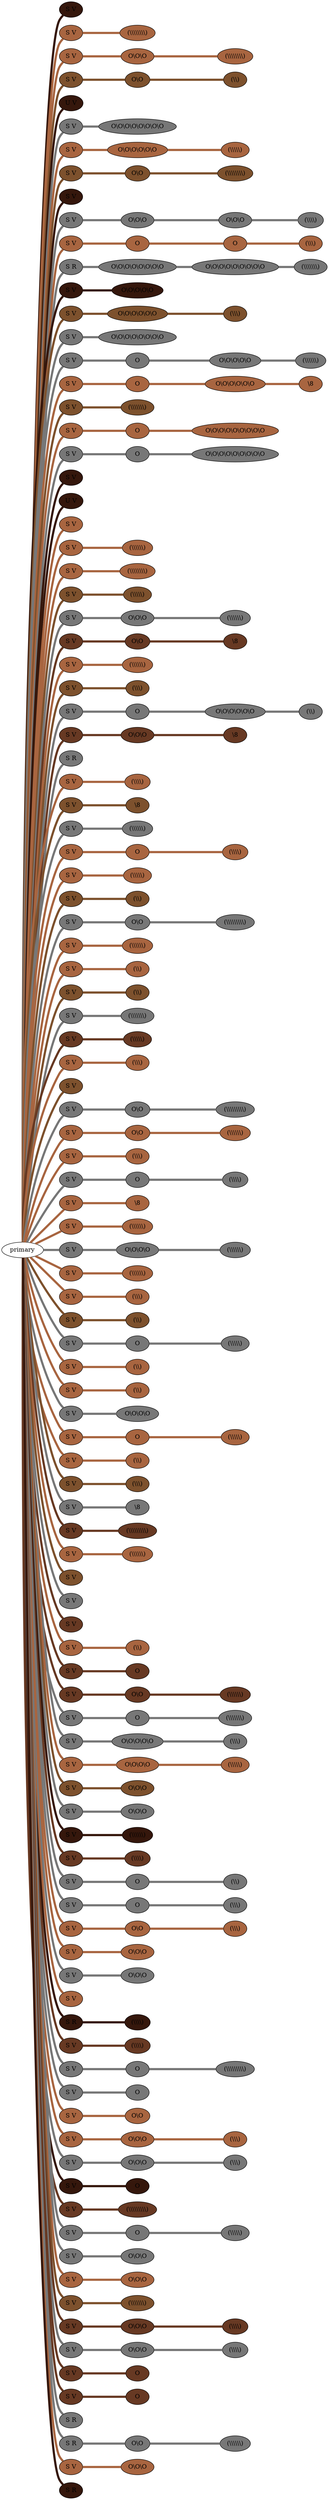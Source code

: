 graph {
 graph [rankdir=LR]
"1" [qtype="pendant_node", pendant_colors="#35170C", pendant_ply="S", pendant_attach="V", pendant_length="10", label="S V", style=filled, fillcolor="#35170C"]
"primary" -- "1" [qtype="pendant_link",penwidth=5,color="#35170C"]
"2" [qtype="pendant_node", pendant_colors="#A86540", pendant_ply="S", pendant_attach="V", pendant_length="42", label="S V", style=filled, fillcolor="#A86540"]
"primary" -- "2" [qtype="pendant_link",penwidth=5,color="#A86540"]
"2:0" [qtype="knot_node", knot_value="8", knot_type="L", knot_position="21.0", knot_spin="Z", label="(\\\\\\\\\\\\\\\\)", style=filled, fillcolor="#A86540"]
"2" -- "2:0" [qtype="knot_link",penwidth=5,color="#A86540"]
"3" [qtype="pendant_node", pendant_colors="#A86540", pendant_ply="S", pendant_attach="V", pendant_length="38", label="S V", style=filled, fillcolor="#A86540"]
"primary" -- "3" [qtype="pendant_link",penwidth=5,color="#A86540"]
"3:0" [qtype="knot_node", knot_value="3", knot_type="S", knot_position="12.0", knot_spin="Z", label="O\\O\\O", style=filled, fillcolor="#A86540"]
"3" -- "3:0" [qtype="knot_link",penwidth=5,color="#A86540"]
"3:1" [qtype="knot_node", knot_value="8", knot_type="L", knot_position="21.5", knot_spin="Z", label="(\\\\\\\\\\\\\\\\)", style=filled, fillcolor="#A86540"]
"3:0" -- "3:1" [qtype="knot_link",penwidth=5,color="#A86540"]
"4" [qtype="pendant_node", pendant_colors="#7D512D", pendant_ply="S", pendant_attach="V", pendant_length="51", label="S V", style=filled, fillcolor="#7D512D"]
"primary" -- "4" [qtype="pendant_link",penwidth=5,color="#7D512D"]
"4:0" [qtype="knot_node", knot_value="2", knot_type="S", knot_position="12.0", knot_spin="Z", label="O\\O", style=filled, fillcolor="#7D512D"]
"4" -- "4:0" [qtype="knot_link",penwidth=5,color="#7D512D"]
"4:1" [qtype="knot_node", knot_value="2", knot_type="L", knot_position="27.0", knot_spin="Z", label="(\\\\)", style=filled, fillcolor="#7D512D"]
"4:0" -- "4:1" [qtype="knot_link",penwidth=5,color="#7D512D"]
"5" [qtype="pendant_node", pendant_colors="#35170C", pendant_ply="U", pendant_attach="V", pendant_length="0", label="U V", style=filled, fillcolor="#35170C"]
"primary" -- "5" [qtype="pendant_link",penwidth=5,color="#35170C"]
"6" [qtype="pendant_node", pendant_colors="#777777", pendant_ply="S", pendant_attach="V", pendant_length="47", label="S V", style=filled, fillcolor="#777777"]
"primary" -- "6" [qtype="pendant_link",penwidth=5,color="#777777"]
"6:0" [qtype="knot_node", knot_value="8", knot_type="S", knot_position="13.0", knot_spin="Z", label="O\\O\\O\\O\\O\\O\\O\\O", style=filled, fillcolor="#777777"]
"6" -- "6:0" [qtype="knot_link",penwidth=5,color="#777777"]
"7" [qtype="pendant_node", pendant_colors="#A86540", pendant_ply="S", pendant_attach="V", pendant_length="56", label="S V", style=filled, fillcolor="#A86540"]
"primary" -- "7" [qtype="pendant_link",penwidth=5,color="#A86540"]
"7:0" [qtype="knot_node", knot_value="6", knot_type="S", knot_position="13.0", knot_spin="Z", label="O\\O\\O\\O\\O\\O", style=filled, fillcolor="#A86540"]
"7" -- "7:0" [qtype="knot_link",penwidth=5,color="#A86540"]
"7:1" [qtype="knot_node", knot_value="5", knot_type="L", knot_position="27.0", knot_spin="Z", label="(\\\\\\\\\\)", style=filled, fillcolor="#A86540"]
"7:0" -- "7:1" [qtype="knot_link",penwidth=5,color="#A86540"]
"8" [qtype="pendant_node", pendant_colors="#7D512D", pendant_ply="S", pendant_attach="V", pendant_length="49", label="S V", style=filled, fillcolor="#7D512D"]
"primary" -- "8" [qtype="pendant_link",penwidth=5,color="#7D512D"]
"8:0" [qtype="knot_node", knot_value="2", knot_type="S", knot_position="12.5", knot_spin="Z", label="O\\O", style=filled, fillcolor="#7D512D"]
"8" -- "8:0" [qtype="knot_link",penwidth=5,color="#7D512D"]
"8:1" [qtype="knot_node", knot_value="8", knot_type="L", knot_position="27.5", knot_spin="Z", label="(\\\\\\\\\\\\\\\\)", style=filled, fillcolor="#7D512D"]
"8:0" -- "8:1" [qtype="knot_link",penwidth=5,color="#7D512D"]
"9" [qtype="pendant_node", pendant_colors="#35170C", pendant_ply="S", pendant_attach="V", pendant_length="2", label="S V", style=filled, fillcolor="#35170C"]
"primary" -- "9" [qtype="pendant_link",penwidth=5,color="#35170C"]
"10" [qtype="pendant_node", pendant_colors="#777777", pendant_ply="S", pendant_attach="V", pendant_length="49", label="S V", style=filled, fillcolor="#777777"]
"primary" -- "10" [qtype="pendant_link",penwidth=5,color="#777777"]
"10:0" [qtype="knot_node", knot_value="3", knot_type="S", knot_position="5.0", knot_spin="Z", label="O\\O\\O", style=filled, fillcolor="#777777"]
"10" -- "10:0" [qtype="knot_link",penwidth=5,color="#777777"]
"10:1" [qtype="knot_node", knot_value="3", knot_type="S", knot_position="13.0", knot_spin="Z", label="O\\O\\O", style=filled, fillcolor="#777777"]
"10:0" -- "10:1" [qtype="knot_link",penwidth=5,color="#777777"]
"10:2" [qtype="knot_node", knot_value="4", knot_type="L", knot_position="24.5", knot_spin="Z", label="(\\\\\\\\)", style=filled, fillcolor="#777777"]
"10:1" -- "10:2" [qtype="knot_link",penwidth=5,color="#777777"]
"11" [qtype="pendant_node", pendant_colors="#A86540", pendant_ply="S", pendant_attach="V", pendant_length="53", label="S V", style=filled, fillcolor="#A86540"]
"primary" -- "11" [qtype="pendant_link",penwidth=5,color="#A86540"]
"11:0" [qtype="knot_node", knot_value="1", knot_type="S", knot_position="5.0", knot_spin="Z", label="O", style=filled, fillcolor="#A86540"]
"11" -- "11:0" [qtype="knot_link",penwidth=5,color="#A86540"]
"11:1" [qtype="knot_node", knot_value="1", knot_type="S", knot_position="13.0", knot_spin="Z", label="O", style=filled, fillcolor="#A86540"]
"11:0" -- "11:1" [qtype="knot_link",penwidth=5,color="#A86540"]
"11:2" [qtype="knot_node", knot_value="3", knot_type="L", knot_position="24.5", knot_spin="Z", label="(\\\\\\)", style=filled, fillcolor="#A86540"]
"11:1" -- "11:2" [qtype="knot_link",penwidth=5,color="#A86540"]
"12" [qtype="pendant_node", pendant_colors="#777777", pendant_ply="S", pendant_attach="R", pendant_length="40", label="S R", style=filled, fillcolor="#777777"]
"primary" -- "12" [qtype="pendant_link",penwidth=5,color="#777777"]
"12:0" [qtype="knot_node", knot_value="8", knot_type="S", knot_position="3.0", knot_spin="Z", label="O\\O\\O\\O\\O\\O\\O\\O", style=filled, fillcolor="#777777"]
"12" -- "12:0" [qtype="knot_link",penwidth=5,color="#777777"]
"12:1" [qtype="knot_node", knot_value="9", knot_type="S", knot_position="11.5", knot_spin="Z", label="O\\O\\O\\O\\O\\O\\O\\O\\O", style=filled, fillcolor="#777777"]
"12:0" -- "12:1" [qtype="knot_link",penwidth=5,color="#777777"]
"12:2" [qtype="knot_node", knot_value="7", knot_type="L", knot_position="24.0", knot_spin="Z", label="(\\\\\\\\\\\\\\)", style=filled, fillcolor="#777777"]
"12:1" -- "12:2" [qtype="knot_link",penwidth=5,color="#777777"]
"13" [qtype="pendant_node", pendant_colors="#35170C,#A86540", pendant_ply="S", pendant_attach="V", pendant_length="42", label="S V", style=filled, fillcolor="#35170C"]
"primary" -- "13" [qtype="pendant_link",penwidth=5,color="#35170C"]
"13:0" [qtype="knot_node", knot_value="5", knot_type="S", knot_position="10.0", knot_spin="Z", label="O\\O\\O\\O\\O", style=filled, fillcolor="#35170C"]
"13" -- "13:0" [qtype="knot_link",penwidth=5,color="#35170C"]
"14" [qtype="pendant_node", pendant_colors="#7D512D", pendant_ply="S", pendant_attach="V", pendant_length="50", label="S V", style=filled, fillcolor="#7D512D"]
"primary" -- "14" [qtype="pendant_link",penwidth=5,color="#7D512D"]
"14:0" [qtype="knot_node", knot_value="6", knot_type="S", knot_position="10.0", knot_spin="Z", label="O\\O\\O\\O\\O\\O", style=filled, fillcolor="#7D512D"]
"14" -- "14:0" [qtype="knot_link",penwidth=5,color="#7D512D"]
"14:1" [qtype="knot_node", knot_value="3", knot_type="L", knot_position="22.0", knot_spin="Z", label="(\\\\\\)", style=filled, fillcolor="#7D512D"]
"14:0" -- "14:1" [qtype="knot_link",penwidth=5,color="#7D512D"]
"15" [qtype="pendant_node", pendant_colors="#777777", pendant_ply="S", pendant_attach="V", pendant_length="48", label="S V", style=filled, fillcolor="#777777"]
"primary" -- "15" [qtype="pendant_link",penwidth=5,color="#777777"]
"15:0" [qtype="knot_node", knot_value="8", knot_type="S", knot_position="9.5", knot_spin="Z", label="O\\O\\O\\O\\O\\O\\O\\O", style=filled, fillcolor="#777777"]
"15" -- "15:0" [qtype="knot_link",penwidth=5,color="#777777"]
"16" [qtype="pendant_node", pendant_colors="#777777", pendant_ply="S", pendant_attach="V", pendant_length="38", label="S V", style=filled, fillcolor="#777777"]
"primary" -- "16" [qtype="pendant_link",penwidth=5,color="#777777"]
"16:0" [qtype="knot_node", knot_value="1", knot_type="S", knot_position="3.0", knot_spin="Z", label="O", style=filled, fillcolor="#777777"]
"16" -- "16:0" [qtype="knot_link",penwidth=5,color="#777777"]
"16:1" [qtype="knot_node", knot_value="5", knot_type="S", knot_position="10.0", knot_spin="Z", label="O\\O\\O\\O\\O", style=filled, fillcolor="#777777"]
"16:0" -- "16:1" [qtype="knot_link",penwidth=5,color="#777777"]
"16:2" [qtype="knot_node", knot_value="6", knot_type="L", knot_position="22.5", knot_spin="Z", label="(\\\\\\\\\\\\)", style=filled, fillcolor="#777777"]
"16:1" -- "16:2" [qtype="knot_link",penwidth=5,color="#777777"]
"17" [qtype="pendant_node", pendant_colors="#A86540,#777777", pendant_ply="S", pendant_attach="V", pendant_length="36", label="S V", style=filled, fillcolor="#A86540"]
"primary" -- "17" [qtype="pendant_link",penwidth=5,color="#A86540"]
"17:0" [qtype="knot_node", knot_value="1", knot_type="S", knot_position="3.5", knot_spin="Z", label="O", style=filled, fillcolor="#A86540"]
"17" -- "17:0" [qtype="knot_link",penwidth=5,color="#A86540"]
"17:1" [qtype="knot_node", knot_value="6", knot_type="S", knot_position="10.5", knot_spin="Z", label="O\\O\\O\\O\\O\\O", style=filled, fillcolor="#A86540"]
"17:0" -- "17:1" [qtype="knot_link",penwidth=5,color="#A86540"]
"17:2" [qtype="knot_node", knot_value="1", knot_type="E", knot_position="22.0", knot_spin="Z", label="\\8", style=filled, fillcolor="#A86540"]
"17:1" -- "17:2" [qtype="knot_link",penwidth=5,color="#A86540"]
"18" [qtype="pendant_node", pendant_colors="#7D512D", pendant_ply="S", pendant_attach="V", pendant_length="41", label="S V", style=filled, fillcolor="#7D512D"]
"primary" -- "18" [qtype="pendant_link",penwidth=5,color="#7D512D"]
"18:0" [qtype="knot_node", knot_value="7", knot_type="L", knot_position="22.5", knot_spin="Z", label="(\\\\\\\\\\\\\\)", style=filled, fillcolor="#7D512D"]
"18" -- "18:0" [qtype="knot_link",penwidth=5,color="#7D512D"]
"19" [qtype="pendant_node", pendant_colors="#A86540", pendant_ply="S", pendant_attach="V", pendant_length="32", label="S V", style=filled, fillcolor="#A86540"]
"primary" -- "19" [qtype="pendant_link",penwidth=5,color="#A86540"]
"19:0" [qtype="knot_node", knot_value="1", knot_type="S", knot_position="3.5", knot_spin="Z", label="O", style=filled, fillcolor="#A86540"]
"19" -- "19:0" [qtype="knot_link",penwidth=5,color="#A86540"]
"19:1" [qtype="knot_node", knot_value="9", knot_type="S", knot_position="10.5", knot_spin="Z", label="O\\O\\O\\O\\O\\O\\O\\O\\O", style=filled, fillcolor="#A86540"]
"19:0" -- "19:1" [qtype="knot_link",penwidth=5,color="#A86540"]
"20" [qtype="pendant_node", pendant_colors="#777777", pendant_ply="S", pendant_attach="V", pendant_length="46", label="S V", style=filled, fillcolor="#777777"]
"primary" -- "20" [qtype="pendant_link",penwidth=5,color="#777777"]
"20:0" [qtype="knot_node", knot_value="1", knot_type="S", knot_position="3.5", knot_spin="Z", label="O", style=filled, fillcolor="#777777"]
"20" -- "20:0" [qtype="knot_link",penwidth=5,color="#777777"]
"20:1" [qtype="knot_node", knot_value="9", knot_type="S", knot_position="10.5", knot_spin="Z", label="O\\O\\O\\O\\O\\O\\O\\O\\O", style=filled, fillcolor="#777777"]
"20:0" -- "20:1" [qtype="knot_link",penwidth=5,color="#777777"]
"21" [qtype="pendant_node", pendant_colors="#35170C", pendant_ply="S", pendant_attach="V", pendant_length="12", label="S V", style=filled, fillcolor="#35170C"]
"primary" -- "21" [qtype="pendant_link",penwidth=5,color="#35170C"]
"22" [qtype="pendant_node", pendant_colors="#35170C", pendant_ply="U", pendant_attach="V", pendant_length="0", label="U V", style=filled, fillcolor="#35170C"]
"primary" -- "22" [qtype="pendant_link",penwidth=5,color="#35170C"]
"23" [qtype="pendant_node", pendant_colors="#A86540,#575E4E,#777777", pendant_ply="S", pendant_attach="V", pendant_length="52", label="S V", style=filled, fillcolor="#A86540"]
"primary" -- "23" [qtype="pendant_link",penwidth=5,color="#A86540"]
"24" [qtype="pendant_node", pendant_colors="#A86540", pendant_ply="S", pendant_attach="V", pendant_length="46", label="S V", style=filled, fillcolor="#A86540"]
"primary" -- "24" [qtype="pendant_link",penwidth=5,color="#A86540"]
"24:0" [qtype="knot_node", knot_value="6", knot_type="L", knot_position="20.0", knot_spin="Z", label="(\\\\\\\\\\\\)", style=filled, fillcolor="#A86540"]
"24" -- "24:0" [qtype="knot_link",penwidth=5,color="#A86540"]
"25" [qtype="pendant_node", pendant_colors="#A86540,#777777", pendant_ply="S", pendant_attach="V", pendant_length="45", label="S V", style=filled, fillcolor="#A86540"]
"primary" -- "25" [qtype="pendant_link",penwidth=5,color="#A86540"]
"25:0" [qtype="knot_node", knot_value="8", knot_type="L", knot_position="21.5", knot_spin="Z", label="(\\\\\\\\\\\\\\\\)", style=filled, fillcolor="#A86540"]
"25" -- "25:0" [qtype="knot_link",penwidth=5,color="#A86540"]
"26" [qtype="pendant_node", pendant_colors="#7D512D", pendant_ply="S", pendant_attach="V", pendant_length="40", label="S V", style=filled, fillcolor="#7D512D"]
"primary" -- "26" [qtype="pendant_link",penwidth=5,color="#7D512D"]
"26:0" [qtype="knot_node", knot_value="5", knot_type="L", knot_position="22.0", knot_spin="Z", label="(\\\\\\\\\\)", style=filled, fillcolor="#7D512D"]
"26" -- "26:0" [qtype="knot_link",penwidth=5,color="#7D512D"]
"27" [qtype="pendant_node", pendant_colors="#777777", pendant_ply="S", pendant_attach="V", pendant_length="35", label="S V", style=filled, fillcolor="#777777"]
"primary" -- "27" [qtype="pendant_link",penwidth=5,color="#777777"]
"27:0" [qtype="knot_node", knot_value="3", knot_type="S", knot_position="10.5", knot_spin="Z", label="O\\O\\O", style=filled, fillcolor="#777777"]
"27" -- "27:0" [qtype="knot_link",penwidth=5,color="#777777"]
"27:1" [qtype="knot_node", knot_value="6", knot_type="L", knot_position="22.0", knot_spin="Z", label="(\\\\\\\\\\\\)", style=filled, fillcolor="#777777"]
"27:0" -- "27:1" [qtype="knot_link",penwidth=5,color="#777777"]
"28" [qtype="pendant_node", pendant_colors="#673923", pendant_ply="S", pendant_attach="V", pendant_length="41", label="S V", style=filled, fillcolor="#673923"]
"primary" -- "28" [qtype="pendant_link",penwidth=5,color="#673923"]
"28:0" [qtype="knot_node", knot_value="2", knot_type="S", knot_position="11.0", knot_spin="Z", label="O\\O", style=filled, fillcolor="#673923"]
"28" -- "28:0" [qtype="knot_link",penwidth=5,color="#673923"]
"28:1" [qtype="knot_node", knot_value="1", knot_type="E", knot_position="21.5", knot_spin="Z", label="\\8", style=filled, fillcolor="#673923"]
"28:0" -- "28:1" [qtype="knot_link",penwidth=5,color="#673923"]
"29" [qtype="pendant_node", pendant_colors="#A86540,#777777", pendant_ply="S", pendant_attach="V", pendant_length="37", label="S V", style=filled, fillcolor="#A86540"]
"primary" -- "29" [qtype="pendant_link",penwidth=5,color="#A86540"]
"29:0" [qtype="knot_node", knot_value="6", knot_type="L", knot_position="22.5", knot_spin="Z", label="(\\\\\\\\\\\\)", style=filled, fillcolor="#A86540"]
"29" -- "29:0" [qtype="knot_link",penwidth=5,color="#A86540"]
"30" [qtype="pendant_node", pendant_colors="#7D512D", pendant_ply="S", pendant_attach="V", pendant_length="48", label="S V", style=filled, fillcolor="#7D512D"]
"primary" -- "30" [qtype="pendant_link",penwidth=5,color="#7D512D"]
"30:0" [qtype="knot_node", knot_value="3", knot_type="L", knot_position="23.0", knot_spin="Z", label="(\\\\\\)", style=filled, fillcolor="#7D512D"]
"30" -- "30:0" [qtype="knot_link",penwidth=5,color="#7D512D"]
"31" [qtype="pendant_node", pendant_colors="#777777", pendant_ply="S", pendant_attach="V", pendant_length="51", label="S V", style=filled, fillcolor="#777777"]
"primary" -- "31" [qtype="pendant_link",penwidth=5,color="#777777"]
"31:0" [qtype="knot_node", knot_value="1", knot_type="S", knot_position="3.0", knot_spin="Z", label="O", style=filled, fillcolor="#777777"]
"31" -- "31:0" [qtype="knot_link",penwidth=5,color="#777777"]
"31:1" [qtype="knot_node", knot_value="6", knot_type="S", knot_position="11.5", knot_spin="Z", label="O\\O\\O\\O\\O\\O", style=filled, fillcolor="#777777"]
"31:0" -- "31:1" [qtype="knot_link",penwidth=5,color="#777777"]
"31:2" [qtype="knot_node", knot_value="2", knot_type="L", knot_position="23.5", knot_spin="Z", label="(\\\\)", style=filled, fillcolor="#777777"]
"31:1" -- "31:2" [qtype="knot_link",penwidth=5,color="#777777"]
"32" [qtype="pendant_node", pendant_colors="#673923", pendant_ply="S", pendant_attach="V", pendant_length="41", label="S V", style=filled, fillcolor="#673923"]
"primary" -- "32" [qtype="pendant_link",penwidth=5,color="#673923"]
"32:0" [qtype="knot_node", knot_value="3", knot_type="S", knot_position="11.5", knot_spin="Z", label="O\\O\\O", style=filled, fillcolor="#673923"]
"32" -- "32:0" [qtype="knot_link",penwidth=5,color="#673923"]
"32:1" [qtype="knot_node", knot_value="1", knot_type="E", knot_position="23.0", knot_spin="Z", label="\\8", style=filled, fillcolor="#673923"]
"32:0" -- "32:1" [qtype="knot_link",penwidth=5,color="#673923"]
"33" [qtype="pendant_node", pendant_colors="#777777", pendant_ply="S", pendant_attach="R", pendant_length="65", label="S R", style=filled, fillcolor="#777777"]
"primary" -- "33" [qtype="pendant_link",penwidth=5,color="#777777"]
"34" [qtype="pendant_node", pendant_colors="#A86540,#777777", pendant_ply="S", pendant_attach="V", pendant_length="45", label="S V", style=filled, fillcolor="#A86540"]
"primary" -- "34" [qtype="pendant_link",penwidth=5,color="#A86540"]
"34:0" [qtype="knot_node", knot_value="4", knot_type="L", knot_position="22.5", knot_spin="Z", label="(\\\\\\\\)", style=filled, fillcolor="#A86540"]
"34" -- "34:0" [qtype="knot_link",penwidth=5,color="#A86540"]
"35" [qtype="pendant_node", pendant_colors="#7D512D", pendant_ply="S", pendant_attach="V", pendant_length="46", label="S V", style=filled, fillcolor="#7D512D"]
"primary" -- "35" [qtype="pendant_link",penwidth=5,color="#7D512D"]
"35:0" [qtype="knot_node", knot_value="1", knot_type="E", knot_position="21.0", knot_spin="Z", label="\\8", style=filled, fillcolor="#7D512D"]
"35" -- "35:0" [qtype="knot_link",penwidth=5,color="#7D512D"]
"36" [qtype="pendant_node", pendant_colors="#777777", pendant_ply="S", pendant_attach="V", pendant_length="41", label="S V", style=filled, fillcolor="#777777"]
"primary" -- "36" [qtype="pendant_link",penwidth=5,color="#777777"]
"36:0" [qtype="knot_node", knot_value="6", knot_type="L", knot_position="21.5", knot_spin="Z", label="(\\\\\\\\\\\\)", style=filled, fillcolor="#777777"]
"36" -- "36:0" [qtype="knot_link",penwidth=5,color="#777777"]
"37" [qtype="pendant_node", pendant_colors="#A86540", pendant_ply="S", pendant_attach="V", pendant_length="46", label="S V", style=filled, fillcolor="#A86540"]
"primary" -- "37" [qtype="pendant_link",penwidth=5,color="#A86540"]
"37:0" [qtype="knot_node", knot_value="1", knot_type="S", knot_position="11.0", knot_spin="Z", label="O", style=filled, fillcolor="#A86540"]
"37" -- "37:0" [qtype="knot_link",penwidth=5,color="#A86540"]
"37:1" [qtype="knot_node", knot_value="4", knot_type="L", knot_position="23.0", knot_spin="Z", label="(\\\\\\\\)", style=filled, fillcolor="#A86540"]
"37:0" -- "37:1" [qtype="knot_link",penwidth=5,color="#A86540"]
"38" [qtype="pendant_node", pendant_colors="#A86540,#777777", pendant_ply="S", pendant_attach="V", pendant_length="44", label="S V", style=filled, fillcolor="#A86540"]
"primary" -- "38" [qtype="pendant_link",penwidth=5,color="#A86540"]
"38:0" [qtype="knot_node", knot_value="5", knot_type="L", knot_position="22.0", knot_spin="Z", label="(\\\\\\\\\\)", style=filled, fillcolor="#A86540"]
"38" -- "38:0" [qtype="knot_link",penwidth=5,color="#A86540"]
"39" [qtype="pendant_node", pendant_colors="#7D512D", pendant_ply="S", pendant_attach="V", pendant_length="50", label="S V", style=filled, fillcolor="#7D512D"]
"primary" -- "39" [qtype="pendant_link",penwidth=5,color="#7D512D"]
"39:0" [qtype="knot_node", knot_value="2", knot_type="L", knot_position="20.5", knot_spin="Z", label="(\\\\)", style=filled, fillcolor="#7D512D"]
"39" -- "39:0" [qtype="knot_link",penwidth=5,color="#7D512D"]
"40" [qtype="pendant_node", pendant_colors="#777777", pendant_ply="S", pendant_attach="V", pendant_length="37", label="S V", style=filled, fillcolor="#777777"]
"primary" -- "40" [qtype="pendant_link",penwidth=5,color="#777777"]
"40:0" [qtype="knot_node", knot_value="2", knot_type="S", knot_position="10.5", knot_spin="Z", label="O\\O", style=filled, fillcolor="#777777"]
"40" -- "40:0" [qtype="knot_link",penwidth=5,color="#777777"]
"40:1" [qtype="knot_node", knot_value="9", knot_type="L", knot_position="21.0", knot_spin="Z", label="(\\\\\\\\\\\\\\\\\\)", style=filled, fillcolor="#777777"]
"40:0" -- "40:1" [qtype="knot_link",penwidth=5,color="#777777"]
"41" [qtype="pendant_node", pendant_colors="#A86540", pendant_ply="S", pendant_attach="V", pendant_length="46", label="S V", style=filled, fillcolor="#A86540"]
"primary" -- "41" [qtype="pendant_link",penwidth=5,color="#A86540"]
"41:0" [qtype="knot_node", knot_value="6", knot_type="L", knot_position="21.0", knot_spin="Z", label="(\\\\\\\\\\\\)", style=filled, fillcolor="#A86540"]
"41" -- "41:0" [qtype="knot_link",penwidth=5,color="#A86540"]
"42" [qtype="pendant_node", pendant_colors="#A86540,#777777", pendant_ply="S", pendant_attach="V", pendant_length="49", label="S V", style=filled, fillcolor="#A86540"]
"primary" -- "42" [qtype="pendant_link",penwidth=5,color="#A86540"]
"42:0" [qtype="knot_node", knot_value="2", knot_type="L", knot_position="22.0", knot_spin="Z", label="(\\\\)", style=filled, fillcolor="#A86540"]
"42" -- "42:0" [qtype="knot_link",penwidth=5,color="#A86540"]
"43" [qtype="pendant_node", pendant_colors="#7D512D", pendant_ply="S", pendant_attach="V", pendant_length="42", label="S V", style=filled, fillcolor="#7D512D"]
"primary" -- "43" [qtype="pendant_link",penwidth=5,color="#7D512D"]
"43:0" [qtype="knot_node", knot_value="2", knot_type="L", knot_position="23.0", knot_spin="Z", label="(\\\\)", style=filled, fillcolor="#7D512D"]
"43" -- "43:0" [qtype="knot_link",penwidth=5,color="#7D512D"]
"44" [qtype="pendant_node", pendant_colors="#777777", pendant_ply="S", pendant_attach="V", pendant_length="41", label="S V", style=filled, fillcolor="#777777"]
"primary" -- "44" [qtype="pendant_link",penwidth=5,color="#777777"]
"44:0" [qtype="knot_node", knot_value="7", knot_type="L", knot_position="20.5", knot_spin="Z", label="(\\\\\\\\\\\\\\)", style=filled, fillcolor="#777777"]
"44" -- "44:0" [qtype="knot_link",penwidth=5,color="#777777"]
"45" [qtype="pendant_node", pendant_colors="#673923", pendant_ply="S", pendant_attach="V", pendant_length="49", label="S V", style=filled, fillcolor="#673923"]
"primary" -- "45" [qtype="pendant_link",penwidth=5,color="#673923"]
"45:0" [qtype="knot_node", knot_value="5", knot_type="L", knot_position="21.0", knot_spin="Z", label="(\\\\\\\\\\)", style=filled, fillcolor="#673923"]
"45" -- "45:0" [qtype="knot_link",penwidth=5,color="#673923"]
"46" [qtype="pendant_node", pendant_colors="#A86540,#777777", pendant_ply="S", pendant_attach="V", pendant_length="48", label="S V", style=filled, fillcolor="#A86540"]
"primary" -- "46" [qtype="pendant_link",penwidth=5,color="#A86540"]
"46:0" [qtype="knot_node", knot_value="3", knot_type="L", knot_position="21.0", knot_spin="Z", label="(\\\\\\)", style=filled, fillcolor="#A86540"]
"46" -- "46:0" [qtype="knot_link",penwidth=5,color="#A86540"]
"47" [qtype="pendant_node", pendant_colors="#7D512D", pendant_ply="S", pendant_attach="V", pendant_length="42", label="S V", style=filled, fillcolor="#7D512D"]
"primary" -- "47" [qtype="pendant_link",penwidth=5,color="#7D512D"]
"48" [qtype="pendant_node", pendant_colors="#777777", pendant_ply="S", pendant_attach="V", pendant_length="35", label="S V", style=filled, fillcolor="#777777"]
"primary" -- "48" [qtype="pendant_link",penwidth=5,color="#777777"]
"48:0" [qtype="knot_node", knot_value="2", knot_type="S", knot_position="10.0", knot_spin="Z", label="O\\O", style=filled, fillcolor="#777777"]
"48" -- "48:0" [qtype="knot_link",penwidth=5,color="#777777"]
"48:1" [qtype="knot_node", knot_value="9", knot_type="L", knot_position="19.5", knot_spin="Z", label="(\\\\\\\\\\\\\\\\\\)", style=filled, fillcolor="#777777"]
"48:0" -- "48:1" [qtype="knot_link",penwidth=5,color="#777777"]
"49" [qtype="pendant_node", pendant_colors="#A86540", pendant_ply="S", pendant_attach="V", pendant_length="51", label="S V", style=filled, fillcolor="#A86540"]
"primary" -- "49" [qtype="pendant_link",penwidth=5,color="#A86540"]
"49:0" [qtype="knot_node", knot_value="2", knot_type="S", knot_position="10.5", knot_spin="Z", label="O\\O", style=filled, fillcolor="#A86540"]
"49" -- "49:0" [qtype="knot_link",penwidth=5,color="#A86540"]
"49:1" [qtype="knot_node", knot_value="6", knot_type="L", knot_position="21.0", knot_spin="Z", label="(\\\\\\\\\\\\)", style=filled, fillcolor="#A86540"]
"49:0" -- "49:1" [qtype="knot_link",penwidth=5,color="#A86540"]
"50" [qtype="pendant_node", pendant_colors="#A86540,#777777", pendant_ply="S", pendant_attach="V", pendant_length="57", label="S V", style=filled, fillcolor="#A86540"]
"primary" -- "50" [qtype="pendant_link",penwidth=5,color="#A86540"]
"50:0" [qtype="knot_node", knot_value="3", knot_type="L", knot_position="20.5", knot_spin="Z", label="(\\\\\\)", style=filled, fillcolor="#A86540"]
"50" -- "50:0" [qtype="knot_link",penwidth=5,color="#A86540"]
"51" [qtype="pendant_node", pendant_colors="#777777", pendant_ply="S", pendant_attach="V", pendant_length="48", label="S V", style=filled, fillcolor="#777777"]
"primary" -- "51" [qtype="pendant_link",penwidth=5,color="#777777"]
"51:0" [qtype="knot_node", knot_value="1", knot_type="S", knot_position="9.5", knot_spin="Z", label="O", style=filled, fillcolor="#777777"]
"51" -- "51:0" [qtype="knot_link",penwidth=5,color="#777777"]
"51:1" [qtype="knot_node", knot_value="4", knot_type="L", knot_position="20.0", knot_spin="Z", label="(\\\\\\\\)", style=filled, fillcolor="#777777"]
"51:0" -- "51:1" [qtype="knot_link",penwidth=5,color="#777777"]
"52" [qtype="pendant_node", pendant_colors="#A86540", pendant_ply="S", pendant_attach="V", pendant_length="19", label="S V", style=filled, fillcolor="#A86540"]
"primary" -- "52" [qtype="pendant_link",penwidth=5,color="#A86540"]
"52:0" [qtype="knot_node", knot_value="1", knot_type="E", knot_position="10.0", knot_spin="Z", label="\\8", style=filled, fillcolor="#A86540"]
"52" -- "52:0" [qtype="knot_link",penwidth=5,color="#A86540"]
"53" [qtype="pendant_node", pendant_colors="#A86540,#777777", pendant_ply="S", pendant_attach="V", pendant_length="51", label="S V", style=filled, fillcolor="#A86540"]
"primary" -- "53" [qtype="pendant_link",penwidth=5,color="#A86540"]
"53:0" [qtype="knot_node", knot_value="6", knot_type="L", knot_position="20.0", knot_spin="Z", label="(\\\\\\\\\\\\)", style=filled, fillcolor="#A86540"]
"53" -- "53:0" [qtype="knot_link",penwidth=5,color="#A86540"]
"54" [qtype="pendant_node", pendant_colors="#777777", pendant_ply="S", pendant_attach="V", pendant_length="42", label="S V", style=filled, fillcolor="#777777"]
"primary" -- "54" [qtype="pendant_link",penwidth=5,color="#777777"]
"54:0" [qtype="knot_node", knot_value="4", knot_type="S", knot_position="9.0", knot_spin="Z", label="O\\O\\O\\O", style=filled, fillcolor="#777777"]
"54" -- "54:0" [qtype="knot_link",penwidth=5,color="#777777"]
"54:1" [qtype="knot_node", knot_value="6", knot_type="L", knot_position="18.0", knot_spin="Z", label="(\\\\\\\\\\\\)", style=filled, fillcolor="#777777"]
"54:0" -- "54:1" [qtype="knot_link",penwidth=5,color="#777777"]
"55" [qtype="pendant_node", pendant_colors="#A86540", pendant_ply="S", pendant_attach="V", pendant_length="48", label="S V", style=filled, fillcolor="#A86540"]
"primary" -- "55" [qtype="pendant_link",penwidth=5,color="#A86540"]
"55:0" [qtype="knot_node", knot_value="6", knot_type="L", knot_position="17.5", knot_spin="Z", label="(\\\\\\\\\\\\)", style=filled, fillcolor="#A86540"]
"55" -- "55:0" [qtype="knot_link",penwidth=5,color="#A86540"]
"56" [qtype="pendant_node", pendant_colors="#A86540,#777777", pendant_ply="S", pendant_attach="V", pendant_length="44", label="S V", style=filled, fillcolor="#A86540"]
"primary" -- "56" [qtype="pendant_link",penwidth=5,color="#A86540"]
"56:0" [qtype="knot_node", knot_value="3", knot_type="L", knot_position="18.0", knot_spin="Z", label="(\\\\\\)", style=filled, fillcolor="#A86540"]
"56" -- "56:0" [qtype="knot_link",penwidth=5,color="#A86540"]
"57" [qtype="pendant_node", pendant_colors="#7D512D", pendant_ply="S", pendant_attach="V", pendant_length="47", label="S V", style=filled, fillcolor="#7D512D"]
"primary" -- "57" [qtype="pendant_link",penwidth=5,color="#7D512D"]
"57:0" [qtype="knot_node", knot_value="2", knot_type="L", knot_position="18.0", knot_spin="Z", label="(\\\\)", style=filled, fillcolor="#7D512D"]
"57" -- "57:0" [qtype="knot_link",penwidth=5,color="#7D512D"]
"58" [qtype="pendant_node", pendant_colors="#777777", pendant_ply="S", pendant_attach="V", pendant_length="45", label="S V", style=filled, fillcolor="#777777"]
"primary" -- "58" [qtype="pendant_link",penwidth=5,color="#777777"]
"58:0" [qtype="knot_node", knot_value="1", knot_type="S", knot_position="9.0", knot_spin="Z", label="O", style=filled, fillcolor="#777777"]
"58" -- "58:0" [qtype="knot_link",penwidth=5,color="#777777"]
"58:1" [qtype="knot_node", knot_value="5", knot_type="L", knot_position="18.0", knot_spin="Z", label="(\\\\\\\\\\)", style=filled, fillcolor="#777777"]
"58:0" -- "58:1" [qtype="knot_link",penwidth=5,color="#777777"]
"59" [qtype="pendant_node", pendant_colors="#A86540", pendant_ply="S", pendant_attach="V", pendant_length="49", label="S V", style=filled, fillcolor="#A86540"]
"primary" -- "59" [qtype="pendant_link",penwidth=5,color="#A86540"]
"59:0" [qtype="knot_node", knot_value="2", knot_type="L", knot_position="18.5", knot_spin="Z", label="(\\\\)", style=filled, fillcolor="#A86540"]
"59" -- "59:0" [qtype="knot_link",penwidth=5,color="#A86540"]
"60" [qtype="pendant_node", pendant_colors="#A86540,#777777", pendant_ply="S", pendant_attach="V", pendant_length="41", label="S V", style=filled, fillcolor="#A86540"]
"primary" -- "60" [qtype="pendant_link",penwidth=5,color="#A86540"]
"60:0" [qtype="knot_node", knot_value="2", knot_type="L", knot_position="16.5", knot_spin="Z", label="(\\\\)", style=filled, fillcolor="#A86540"]
"60" -- "60:0" [qtype="knot_link",penwidth=5,color="#A86540"]
"61" [qtype="pendant_node", pendant_colors="#777777", pendant_ply="S", pendant_attach="V", pendant_length="45", label="S V", style=filled, fillcolor="#777777"]
"primary" -- "61" [qtype="pendant_link",penwidth=5,color="#777777"]
"61:0" [qtype="knot_node", knot_value="4", knot_type="S", knot_position="9.5", knot_spin="Z", label="O\\O\\O\\O", style=filled, fillcolor="#777777"]
"61" -- "61:0" [qtype="knot_link",penwidth=5,color="#777777"]
"62" [qtype="pendant_node", pendant_colors="#A86540", pendant_ply="S", pendant_attach="V", pendant_length="43", label="S V", style=filled, fillcolor="#A86540"]
"primary" -- "62" [qtype="pendant_link",penwidth=5,color="#A86540"]
"62:0" [qtype="knot_node", knot_value="1", knot_type="S", knot_position="10.5", knot_spin="Z", label="O", style=filled, fillcolor="#A86540"]
"62" -- "62:0" [qtype="knot_link",penwidth=5,color="#A86540"]
"62:1" [qtype="knot_node", knot_value="5", knot_type="L", knot_position="19.5", knot_spin="Z", label="(\\\\\\\\\\)", style=filled, fillcolor="#A86540"]
"62:0" -- "62:1" [qtype="knot_link",penwidth=5,color="#A86540"]
"63" [qtype="pendant_node", pendant_colors="#A86540,#777777", pendant_ply="S", pendant_attach="V", pendant_length="36", label="S V", style=filled, fillcolor="#A86540"]
"primary" -- "63" [qtype="pendant_link",penwidth=5,color="#A86540"]
"63:0" [qtype="knot_node", knot_value="2", knot_type="L", knot_position="16.5", knot_spin="Z", label="(\\\\)", style=filled, fillcolor="#A86540"]
"63" -- "63:0" [qtype="knot_link",penwidth=5,color="#A86540"]
"64" [qtype="pendant_node", pendant_colors="#7D512D", pendant_ply="S", pendant_attach="V", pendant_length="38", label="S V", style=filled, fillcolor="#7D512D"]
"primary" -- "64" [qtype="pendant_link",penwidth=5,color="#7D512D"]
"64:0" [qtype="knot_node", knot_value="3", knot_type="L", knot_position="16.0", knot_spin="Z", label="(\\\\\\)", style=filled, fillcolor="#7D512D"]
"64" -- "64:0" [qtype="knot_link",penwidth=5,color="#7D512D"]
"65" [qtype="pendant_node", pendant_colors="#777777", pendant_ply="S", pendant_attach="V", pendant_length="47", label="S V", style=filled, fillcolor="#777777"]
"primary" -- "65" [qtype="pendant_link",penwidth=5,color="#777777"]
"65:0" [qtype="knot_node", knot_value="1", knot_type="E", knot_position="16.5", knot_spin="Z", label="\\8", style=filled, fillcolor="#777777"]
"65" -- "65:0" [qtype="knot_link",penwidth=5,color="#777777"]
"66" [qtype="pendant_node", pendant_colors="#673923", pendant_ply="S", pendant_attach="V", pendant_length="44", label="S V", style=filled, fillcolor="#673923"]
"primary" -- "66" [qtype="pendant_link",penwidth=5,color="#673923"]
"66:0" [qtype="knot_node", knot_value="9", knot_type="L", knot_position="16.0", knot_spin="Z", label="(\\\\\\\\\\\\\\\\\\)", style=filled, fillcolor="#673923"]
"66" -- "66:0" [qtype="knot_link",penwidth=5,color="#673923"]
"67" [qtype="pendant_node", pendant_colors="#A86540,#777777", pendant_ply="S", pendant_attach="V", pendant_length="51", label="S V", style=filled, fillcolor="#A86540"]
"primary" -- "67" [qtype="pendant_link",penwidth=5,color="#A86540"]
"67:0" [qtype="knot_node", knot_value="6", knot_type="L", knot_position="15.5", knot_spin="Z", label="(\\\\\\\\\\\\)", style=filled, fillcolor="#A86540"]
"67" -- "67:0" [qtype="knot_link",penwidth=5,color="#A86540"]
"68" [qtype="pendant_node", pendant_colors="#7D512D", pendant_ply="S", pendant_attach="V", pendant_length="45", label="S V", style=filled, fillcolor="#7D512D"]
"primary" -- "68" [qtype="pendant_link",penwidth=5,color="#7D512D"]
"69" [qtype="pendant_node", pendant_colors="#777777", pendant_ply="S", pendant_attach="V", pendant_length="6", label="S V", style=filled, fillcolor="#777777"]
"primary" -- "69" [qtype="pendant_link",penwidth=5,color="#777777"]
"70" [qtype="pendant_node", pendant_colors="#673923", pendant_ply="S", pendant_attach="V", pendant_length="7", label="S V", style=filled, fillcolor="#673923"]
"primary" -- "70" [qtype="pendant_link",penwidth=5,color="#673923"]
"71" [qtype="pendant_node", pendant_colors="#A86540,#777777", pendant_ply="S", pendant_attach="V", pendant_length="55", label="S V", style=filled, fillcolor="#A86540"]
"primary" -- "71" [qtype="pendant_link",penwidth=5,color="#A86540"]
"71:0" [qtype="knot_node", knot_value="2", knot_type="L", knot_position="22.5", knot_spin="Z", label="(\\\\)", style=filled, fillcolor="#A86540"]
"71" -- "71:0" [qtype="knot_link",penwidth=5,color="#A86540"]
"72" [qtype="pendant_node", pendant_colors="#673923,#A86540", pendant_ply="S", pendant_attach="V", pendant_length="57", label="S V", style=filled, fillcolor="#673923"]
"primary" -- "72" [qtype="pendant_link",penwidth=5,color="#673923"]
"72:0" [qtype="knot_node", knot_value="1", knot_type="S", knot_position="10.0", knot_spin="Z", label="O", style=filled, fillcolor="#673923"]
"72" -- "72:0" [qtype="knot_link",penwidth=5,color="#673923"]
"73" [qtype="pendant_node", pendant_colors="#673923,#777777", pendant_ply="S", pendant_attach="V", pendant_length="48", label="S V", style=filled, fillcolor="#673923"]
"primary" -- "73" [qtype="pendant_link",penwidth=5,color="#673923"]
"73:0" [qtype="knot_node", knot_value="2", knot_type="S", knot_position="10.0", knot_spin="Z", label="O\\O", style=filled, fillcolor="#673923"]
"73" -- "73:0" [qtype="knot_link",penwidth=5,color="#673923"]
"73:1" [qtype="knot_node", knot_value="6", knot_type="L", knot_position="22.5", knot_spin="Z", label="(\\\\\\\\\\\\)", style=filled, fillcolor="#673923"]
"73:0" -- "73:1" [qtype="knot_link",penwidth=5,color="#673923"]
"74" [qtype="pendant_node", pendant_colors="#777777", pendant_ply="S", pendant_attach="V", pendant_length="48", label="S V", style=filled, fillcolor="#777777"]
"primary" -- "74" [qtype="pendant_link",penwidth=5,color="#777777"]
"74:0" [qtype="knot_node", knot_value="1", knot_type="S", knot_position="9.5", knot_spin="Z", label="O", style=filled, fillcolor="#777777"]
"74" -- "74:0" [qtype="knot_link",penwidth=5,color="#777777"]
"74:1" [qtype="knot_node", knot_value="7", knot_type="L", knot_position="21.5", knot_spin="Z", label="(\\\\\\\\\\\\\\)", style=filled, fillcolor="#777777"]
"74:0" -- "74:1" [qtype="knot_link",penwidth=5,color="#777777"]
"75" [qtype="pendant_node", pendant_colors="#777777", pendant_ply="S", pendant_attach="V", pendant_length="42", label="S V", style=filled, fillcolor="#777777"]
"primary" -- "75" [qtype="pendant_link",penwidth=5,color="#777777"]
"75:0" [qtype="knot_node", knot_value="5", knot_type="S", knot_position="10.0", knot_spin="Z", label="O\\O\\O\\O\\O", style=filled, fillcolor="#777777"]
"75" -- "75:0" [qtype="knot_link",penwidth=5,color="#777777"]
"75:1" [qtype="knot_node", knot_value="3", knot_type="L", knot_position="21.5", knot_spin="Z", label="(\\\\\\)", style=filled, fillcolor="#777777"]
"75:0" -- "75:1" [qtype="knot_link",penwidth=5,color="#777777"]
"76" [qtype="pendant_node", pendant_colors="#A86540,#777777", pendant_ply="S", pendant_attach="V", pendant_length="58", label="S V", style=filled, fillcolor="#A86540"]
"primary" -- "76" [qtype="pendant_link",penwidth=5,color="#A86540"]
"76:0" [qtype="knot_node", knot_value="4", knot_type="S", knot_position="9.5", knot_spin="Z", label="O\\O\\O\\O", style=filled, fillcolor="#A86540"]
"76" -- "76:0" [qtype="knot_link",penwidth=5,color="#A86540"]
"76:1" [qtype="knot_node", knot_value="5", knot_type="L", knot_position="21.0", knot_spin="Z", label="(\\\\\\\\\\)", style=filled, fillcolor="#A86540"]
"76:0" -- "76:1" [qtype="knot_link",penwidth=5,color="#A86540"]
"77" [qtype="pendant_node", pendant_colors="#7D512D", pendant_ply="S", pendant_attach="V", pendant_length="47", label="S V", style=filled, fillcolor="#7D512D"]
"primary" -- "77" [qtype="pendant_link",penwidth=5,color="#7D512D"]
"77:0" [qtype="knot_node", knot_value="3", knot_type="S", knot_position="10.0", knot_spin="Z", label="O\\O\\O", style=filled, fillcolor="#7D512D"]
"77" -- "77:0" [qtype="knot_link",penwidth=5,color="#7D512D"]
"78" [qtype="pendant_node", pendant_colors="#777777", pendant_ply="S", pendant_attach="V", pendant_length="54", label="S V", style=filled, fillcolor="#777777"]
"primary" -- "78" [qtype="pendant_link",penwidth=5,color="#777777"]
"78:0" [qtype="knot_node", knot_value="3", knot_type="S", knot_position="10.0", knot_spin="Z", label="O\\O\\O", style=filled, fillcolor="#777777"]
"78" -- "78:0" [qtype="knot_link",penwidth=5,color="#777777"]
"79" [qtype="pendant_node", pendant_colors="#35170C,#777777", pendant_ply="S", pendant_attach="V", pendant_length="46", label="S V", style=filled, fillcolor="#35170C"]
"primary" -- "79" [qtype="pendant_link",penwidth=5,color="#35170C"]
"79:0" [qtype="knot_node", knot_value="6", knot_type="L", knot_position="20.0", knot_spin="Z", label="(\\\\\\\\\\\\)", style=filled, fillcolor="#35170C"]
"79" -- "79:0" [qtype="knot_link",penwidth=5,color="#35170C"]
"80" [qtype="pendant_node", pendant_colors="#673923,#777777", pendant_ply="S", pendant_attach="V", pendant_length="56", label="S V", style=filled, fillcolor="#673923"]
"primary" -- "80" [qtype="pendant_link",penwidth=5,color="#673923"]
"80:0" [qtype="knot_node", knot_value="4", knot_type="L", knot_position="21.0", knot_spin="Z", label="(\\\\\\\\)", style=filled, fillcolor="#673923"]
"80" -- "80:0" [qtype="knot_link",penwidth=5,color="#673923"]
"81" [qtype="pendant_node", pendant_colors="#777777", pendant_ply="S", pendant_attach="V", pendant_length="49", label="S V", style=filled, fillcolor="#777777"]
"primary" -- "81" [qtype="pendant_link",penwidth=5,color="#777777"]
"81:0" [qtype="knot_node", knot_value="1", knot_type="S", knot_position="10.0", knot_spin="Z", label="O", style=filled, fillcolor="#777777"]
"81" -- "81:0" [qtype="knot_link",penwidth=5,color="#777777"]
"81:1" [qtype="knot_node", knot_value="2", knot_type="L", knot_position="21.5", knot_spin="Z", label="(\\\\)", style=filled, fillcolor="#777777"]
"81:0" -- "81:1" [qtype="knot_link",penwidth=5,color="#777777"]
"82" [qtype="pendant_node", pendant_colors="#777777", pendant_ply="S", pendant_attach="V", pendant_length="43", label="S V", style=filled, fillcolor="#777777"]
"primary" -- "82" [qtype="pendant_link",penwidth=5,color="#777777"]
"82:0" [qtype="knot_node", knot_value="1", knot_type="S", knot_position="10.0", knot_spin="Z", label="O", style=filled, fillcolor="#777777"]
"82" -- "82:0" [qtype="knot_link",penwidth=5,color="#777777"]
"82:1" [qtype="knot_node", knot_value="3", knot_type="L", knot_position="21.0", knot_spin="Z", label="(\\\\\\)", style=filled, fillcolor="#777777"]
"82:0" -- "82:1" [qtype="knot_link",penwidth=5,color="#777777"]
"83" [qtype="pendant_node", pendant_colors="#A86540,#777777", pendant_ply="S", pendant_attach="V", pendant_length="50", label="S V", style=filled, fillcolor="#A86540"]
"primary" -- "83" [qtype="pendant_link",penwidth=5,color="#A86540"]
"83:0" [qtype="knot_node", knot_value="2", knot_type="S", knot_position="9.0", knot_spin="Z", label="O\\O", style=filled, fillcolor="#A86540"]
"83" -- "83:0" [qtype="knot_link",penwidth=5,color="#A86540"]
"83:1" [qtype="knot_node", knot_value="3", knot_type="L", knot_position="20.5", knot_spin="Z", label="(\\\\\\)", style=filled, fillcolor="#A86540"]
"83:0" -- "83:1" [qtype="knot_link",penwidth=5,color="#A86540"]
"84" [qtype="pendant_node", pendant_colors="#A86540", pendant_ply="S", pendant_attach="V", pendant_length="64", label="S V", style=filled, fillcolor="#A86540"]
"primary" -- "84" [qtype="pendant_link",penwidth=5,color="#A86540"]
"84:0" [qtype="knot_node", knot_value="3", knot_type="S", knot_position="9.5", knot_spin="Z", label="O\\O\\O", style=filled, fillcolor="#A86540"]
"84" -- "84:0" [qtype="knot_link",penwidth=5,color="#A86540"]
"85" [qtype="pendant_node", pendant_colors="#777777", pendant_ply="S", pendant_attach="V", pendant_length="46", label="S V", style=filled, fillcolor="#777777"]
"primary" -- "85" [qtype="pendant_link",penwidth=5,color="#777777"]
"85:0" [qtype="knot_node", knot_value="3", knot_type="S", knot_position="9.5", knot_spin="Z", label="O\\O\\O", style=filled, fillcolor="#777777"]
"85" -- "85:0" [qtype="knot_link",penwidth=5,color="#777777"]
"86" [qtype="pendant_node", pendant_colors="#A86540,#777777", pendant_ply="S", pendant_attach="V", pendant_length="48", label="S V", style=filled, fillcolor="#A86540"]
"primary" -- "86" [qtype="pendant_link",penwidth=5,color="#A86540"]
"87" [qtype="pendant_node", pendant_colors="#35170C,#A86540", pendant_ply="S", pendant_attach="R", pendant_length="44", label="S R", style=filled, fillcolor="#35170C"]
"primary" -- "87" [qtype="pendant_link",penwidth=5,color="#35170C"]
"87:0" [qtype="knot_node", knot_value="4", knot_type="L", knot_position="20.0", knot_spin="Z", label="(\\\\\\\\)", style=filled, fillcolor="#35170C"]
"87" -- "87:0" [qtype="knot_link",penwidth=5,color="#35170C"]
"88" [qtype="pendant_node", pendant_colors="#673923,#777777", pendant_ply="S", pendant_attach="V", pendant_length="56", label="S V", style=filled, fillcolor="#673923"]
"primary" -- "88" [qtype="pendant_link",penwidth=5,color="#673923"]
"88:0" [qtype="knot_node", knot_value="4", knot_type="L", knot_position="20.0", knot_spin="Z", label="(\\\\\\\\)", style=filled, fillcolor="#673923"]
"88" -- "88:0" [qtype="knot_link",penwidth=5,color="#673923"]
"89" [qtype="pendant_node", pendant_colors="#777777", pendant_ply="S", pendant_attach="V", pendant_length="48", label="S V", style=filled, fillcolor="#777777"]
"primary" -- "89" [qtype="pendant_link",penwidth=5,color="#777777"]
"89:0" [qtype="knot_node", knot_value="1", knot_type="S", knot_position="9.0", knot_spin="Z", label="O", style=filled, fillcolor="#777777"]
"89" -- "89:0" [qtype="knot_link",penwidth=5,color="#777777"]
"89:1" [qtype="knot_node", knot_value="9", knot_type="L", knot_position="20.5", knot_spin="Z", label="(\\\\\\\\\\\\\\\\\\)", style=filled, fillcolor="#777777"]
"89:0" -- "89:1" [qtype="knot_link",penwidth=5,color="#777777"]
"90" [qtype="pendant_node", pendant_colors="#777777", pendant_ply="S", pendant_attach="V", pendant_length="56", label="S V", style=filled, fillcolor="#777777"]
"primary" -- "90" [qtype="pendant_link",penwidth=5,color="#777777"]
"90:0" [qtype="knot_node", knot_value="1", knot_type="S", knot_position="8.5", knot_spin="Z", label="O", style=filled, fillcolor="#777777"]
"90" -- "90:0" [qtype="knot_link",penwidth=5,color="#777777"]
"91" [qtype="pendant_node", pendant_colors="#A86540,#777777", pendant_ply="S", pendant_attach="V", pendant_length="56", label="S V", style=filled, fillcolor="#A86540"]
"primary" -- "91" [qtype="pendant_link",penwidth=5,color="#A86540"]
"91:0" [qtype="knot_node", knot_value="2", knot_type="S", knot_position="8.5", knot_spin="Z", label="O\\O", style=filled, fillcolor="#A86540"]
"91" -- "91:0" [qtype="knot_link",penwidth=5,color="#A86540"]
"92" [qtype="pendant_node", pendant_colors="#A86540", pendant_ply="S", pendant_attach="V", pendant_length="45", label="S V", style=filled, fillcolor="#A86540"]
"primary" -- "92" [qtype="pendant_link",penwidth=5,color="#A86540"]
"92:0" [qtype="knot_node", knot_value="3", knot_type="S", knot_position="8.5", knot_spin="Z", label="O\\O\\O", style=filled, fillcolor="#A86540"]
"92" -- "92:0" [qtype="knot_link",penwidth=5,color="#A86540"]
"92:1" [qtype="knot_node", knot_value="3", knot_type="L", knot_position="20.0", knot_spin="Z", label="(\\\\\\)", style=filled, fillcolor="#A86540"]
"92:0" -- "92:1" [qtype="knot_link",penwidth=5,color="#A86540"]
"93" [qtype="pendant_node", pendant_colors="#777777", pendant_ply="S", pendant_attach="V", pendant_length="43", label="S V", style=filled, fillcolor="#777777"]
"primary" -- "93" [qtype="pendant_link",penwidth=5,color="#777777"]
"93:0" [qtype="knot_node", knot_value="3", knot_type="S", knot_position="9.5", knot_spin="Z", label="O\\O\\O", style=filled, fillcolor="#777777"]
"93" -- "93:0" [qtype="knot_link",penwidth=5,color="#777777"]
"93:1" [qtype="knot_node", knot_value="3", knot_type="L", knot_position="21.5", knot_spin="Z", label="(\\\\\\)", style=filled, fillcolor="#777777"]
"93:0" -- "93:1" [qtype="knot_link",penwidth=5,color="#777777"]
"94" [qtype="pendant_node", pendant_colors="#35170C,#673923", pendant_ply="S", pendant_attach="V", pendant_length="62", label="S V", style=filled, fillcolor="#35170C"]
"primary" -- "94" [qtype="pendant_link",penwidth=5,color="#35170C"]
"94:0" [qtype="knot_node", knot_value="1", knot_type="S", knot_position="9.0", knot_spin="Z", label="O", style=filled, fillcolor="#35170C"]
"94" -- "94:0" [qtype="knot_link",penwidth=5,color="#35170C"]
"95" [qtype="pendant_node", pendant_colors="#673923,#A86540", pendant_ply="S", pendant_attach="V", pendant_length="43", label="S V", style=filled, fillcolor="#673923"]
"primary" -- "95" [qtype="pendant_link",penwidth=5,color="#673923"]
"95:0" [qtype="knot_node", knot_value="9", knot_type="L", knot_position="19.0", knot_spin="Z", label="(\\\\\\\\\\\\\\\\\\)", style=filled, fillcolor="#673923"]
"95" -- "95:0" [qtype="knot_link",penwidth=5,color="#673923"]
"96" [qtype="pendant_node", pendant_colors="#777777", pendant_ply="S", pendant_attach="V", pendant_length="42", label="S V", style=filled, fillcolor="#777777"]
"primary" -- "96" [qtype="pendant_link",penwidth=5,color="#777777"]
"96:0" [qtype="knot_node", knot_value="1", knot_type="S", knot_position="9.0", knot_spin="Z", label="O", style=filled, fillcolor="#777777"]
"96" -- "96:0" [qtype="knot_link",penwidth=5,color="#777777"]
"96:1" [qtype="knot_node", knot_value="5", knot_type="L", knot_position="20.5", knot_spin="Z", label="(\\\\\\\\\\)", style=filled, fillcolor="#777777"]
"96:0" -- "96:1" [qtype="knot_link",penwidth=5,color="#777777"]
"97" [qtype="pendant_node", pendant_colors="#777777", pendant_ply="S", pendant_attach="V", pendant_length="41", label="S V", style=filled, fillcolor="#777777"]
"primary" -- "97" [qtype="pendant_link",penwidth=5,color="#777777"]
"97:0" [qtype="knot_node", knot_value="3", knot_type="S", knot_position="9.0", knot_spin="Z", label="O\\O\\O", style=filled, fillcolor="#777777"]
"97" -- "97:0" [qtype="knot_link",penwidth=5,color="#777777"]
"98" [qtype="pendant_node", pendant_colors="#A86540,#777777", pendant_ply="S", pendant_attach="V", pendant_length="47", label="S V", style=filled, fillcolor="#A86540"]
"primary" -- "98" [qtype="pendant_link",penwidth=5,color="#A86540"]
"98:0" [qtype="knot_node", knot_value="3", knot_type="S", knot_position="7.5", knot_spin="Z", label="O\\O\\O", style=filled, fillcolor="#A86540"]
"98" -- "98:0" [qtype="knot_link",penwidth=5,color="#A86540"]
"99" [qtype="pendant_node", pendant_colors="#7D512D", pendant_ply="S", pendant_attach="V", pendant_length="42", label="S V", style=filled, fillcolor="#7D512D"]
"primary" -- "99" [qtype="pendant_link",penwidth=5,color="#7D512D"]
"99:0" [qtype="knot_node", knot_value="7", knot_type="L", knot_position="18.5", knot_spin="Z", label="(\\\\\\\\\\\\\\)", style=filled, fillcolor="#7D512D"]
"99" -- "99:0" [qtype="knot_link",penwidth=5,color="#7D512D"]
"100" [qtype="pendant_node", pendant_colors="#673923", pendant_ply="S", pendant_attach="V", pendant_length="41", label="S V", style=filled, fillcolor="#673923"]
"primary" -- "100" [qtype="pendant_link",penwidth=5,color="#673923"]
"100:0" [qtype="knot_node", knot_value="3", knot_type="S", knot_position="8.0", knot_spin="Z", label="O\\O\\O", style=filled, fillcolor="#673923"]
"100" -- "100:0" [qtype="knot_link",penwidth=5,color="#673923"]
"100:1" [qtype="knot_node", knot_value="4", knot_type="L", knot_position="20.0", knot_spin="Z", label="(\\\\\\\\)", style=filled, fillcolor="#673923"]
"100:0" -- "100:1" [qtype="knot_link",penwidth=5,color="#673923"]
"101" [qtype="pendant_node", pendant_colors="#777777", pendant_ply="S", pendant_attach="V", pendant_length="51", label="S V", style=filled, fillcolor="#777777"]
"primary" -- "101" [qtype="pendant_link",penwidth=5,color="#777777"]
"101:0" [qtype="knot_node", knot_value="3", knot_type="S", knot_position="8.0", knot_spin="Z", label="O\\O\\O", style=filled, fillcolor="#777777"]
"101" -- "101:0" [qtype="knot_link",penwidth=5,color="#777777"]
"101:1" [qtype="knot_node", knot_value="4", knot_type="L", knot_position="21.0", knot_spin="Z", label="(\\\\\\\\)", style=filled, fillcolor="#777777"]
"101:0" -- "101:1" [qtype="knot_link",penwidth=5,color="#777777"]
"102" [qtype="pendant_node", pendant_colors="#673923,#A86540,#777777", pendant_ply="S", pendant_attach="V", pendant_length="49", label="S V", style=filled, fillcolor="#673923"]
"primary" -- "102" [qtype="pendant_link",penwidth=5,color="#673923"]
"102:0" [qtype="knot_node", knot_value="1", knot_type="S", knot_position="8.0", knot_spin="Z", label="O", style=filled, fillcolor="#673923"]
"102" -- "102:0" [qtype="knot_link",penwidth=5,color="#673923"]
"103" [qtype="pendant_node", pendant_colors="#673923,#A86540,#777777", pendant_ply="S", pendant_attach="V", pendant_length="47", label="S V", style=filled, fillcolor="#673923"]
"primary" -- "103" [qtype="pendant_link",penwidth=5,color="#673923"]
"103:0" [qtype="knot_node", knot_value="1", knot_type="S", knot_position="8.0", knot_spin="Z", label="O", style=filled, fillcolor="#673923"]
"103" -- "103:0" [qtype="knot_link",penwidth=5,color="#673923"]
"104" [qtype="pendant_node", pendant_colors="#777777", pendant_ply="S", pendant_attach="R", pendant_length="7", label="S R", style=filled, fillcolor="#777777"]
"primary" -- "104" [qtype="pendant_link",penwidth=5,color="#777777"]
"105" [qtype="pendant_node", pendant_colors="#777777", pendant_ply="S", pendant_attach="R", pendant_length="40", label="S R", style=filled, fillcolor="#777777"]
"primary" -- "105" [qtype="pendant_link",penwidth=5,color="#777777"]
"105:0" [qtype="knot_node", knot_value="2", knot_type="S", knot_position="8.0", knot_spin="Z", label="O\\O", style=filled, fillcolor="#777777"]
"105" -- "105:0" [qtype="knot_link",penwidth=5,color="#777777"]
"105:1" [qtype="knot_node", knot_value="6", knot_type="L", knot_position="20.0", knot_spin="Z", label="(\\\\\\\\\\\\)", style=filled, fillcolor="#777777"]
"105:0" -- "105:1" [qtype="knot_link",penwidth=5,color="#777777"]
"106" [qtype="pendant_node", pendant_colors="#A86540", pendant_ply="S", pendant_attach="V", pendant_length="11", label="S V", style=filled, fillcolor="#A86540"]
"primary" -- "106" [qtype="pendant_link",penwidth=5,color="#A86540"]
"106:0" [qtype="knot_node", knot_value="3", knot_type="S", knot_position="9.0", knot_spin="Z", label="O\\O\\O", style=filled, fillcolor="#A86540"]
"106" -- "106:0" [qtype="knot_link",penwidth=5,color="#A86540"]
"107" [qtype="pendant_node", pendant_colors="#35170C,#673923", pendant_ply="S", pendant_attach="R", pendant_length="4", label="S R", style=filled, fillcolor="#35170C"]
"primary" -- "107" [qtype="pendant_link",penwidth=5,color="#35170C"]
}
